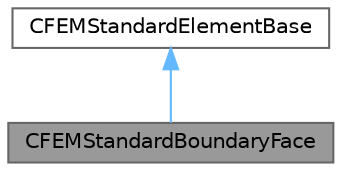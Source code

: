 digraph "CFEMStandardBoundaryFace"
{
 // LATEX_PDF_SIZE
  bgcolor="transparent";
  edge [fontname=Helvetica,fontsize=10,labelfontname=Helvetica,labelfontsize=10];
  node [fontname=Helvetica,fontsize=10,shape=box,height=0.2,width=0.4];
  Node1 [id="Node000001",label="CFEMStandardBoundaryFace",height=0.2,width=0.4,color="gray40", fillcolor="grey60", style="filled", fontcolor="black",tooltip="Class to define a FEM standard boundary face."];
  Node2 -> Node1 [id="edge1_Node000001_Node000002",dir="back",color="steelblue1",style="solid",tooltip=" "];
  Node2 [id="Node000002",label="CFEMStandardElementBase",height=0.2,width=0.4,color="gray40", fillcolor="white", style="filled",URL="$classCFEMStandardElementBase.html",tooltip="Base class for a FEM standard element."];
}
